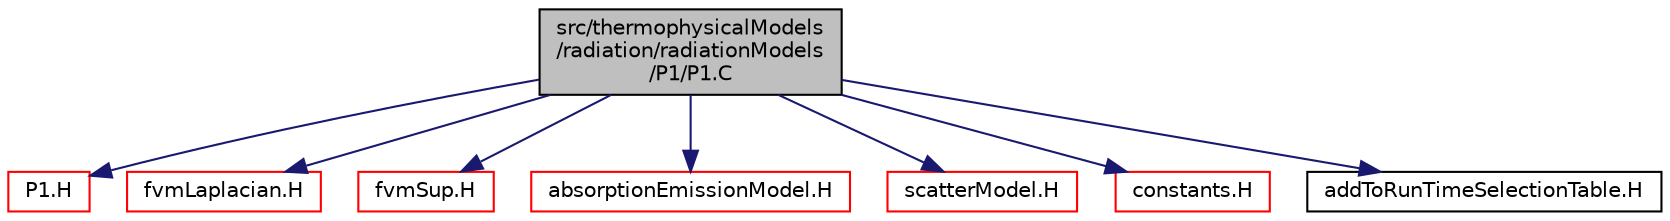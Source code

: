 digraph "src/thermophysicalModels/radiation/radiationModels/P1/P1.C"
{
  bgcolor="transparent";
  edge [fontname="Helvetica",fontsize="10",labelfontname="Helvetica",labelfontsize="10"];
  node [fontname="Helvetica",fontsize="10",shape=record];
  Node1 [label="src/thermophysicalModels\l/radiation/radiationModels\l/P1/P1.C",height=0.2,width=0.4,color="black", fillcolor="grey75", style="filled", fontcolor="black"];
  Node1 -> Node2 [color="midnightblue",fontsize="10",style="solid",fontname="Helvetica"];
  Node2 [label="P1.H",height=0.2,width=0.4,color="red",URL="$a10125.html"];
  Node1 -> Node3 [color="midnightblue",fontsize="10",style="solid",fontname="Helvetica"];
  Node3 [label="fvmLaplacian.H",height=0.2,width=0.4,color="red",URL="$a05719.html",tooltip="Calculate the matrix for the laplacian of the field. "];
  Node1 -> Node4 [color="midnightblue",fontsize="10",style="solid",fontname="Helvetica"];
  Node4 [label="fvmSup.H",height=0.2,width=0.4,color="red",URL="$a05721.html",tooltip="Calculate the matrix for implicit and explicit sources. "];
  Node1 -> Node5 [color="midnightblue",fontsize="10",style="solid",fontname="Helvetica"];
  Node5 [label="absorptionEmissionModel.H",height=0.2,width=0.4,color="red",URL="$a10133.html"];
  Node1 -> Node6 [color="midnightblue",fontsize="10",style="solid",fontname="Helvetica"];
  Node6 [label="scatterModel.H",height=0.2,width=0.4,color="red",URL="$a10152.html"];
  Node1 -> Node7 [color="midnightblue",fontsize="10",style="solid",fontname="Helvetica"];
  Node7 [label="constants.H",height=0.2,width=0.4,color="red",URL="$a08156.html"];
  Node1 -> Node8 [color="midnightblue",fontsize="10",style="solid",fontname="Helvetica"];
  Node8 [label="addToRunTimeSelectionTable.H",height=0.2,width=0.4,color="black",URL="$a07839.html",tooltip="Macros for easy insertion into run-time selection tables. "];
}
